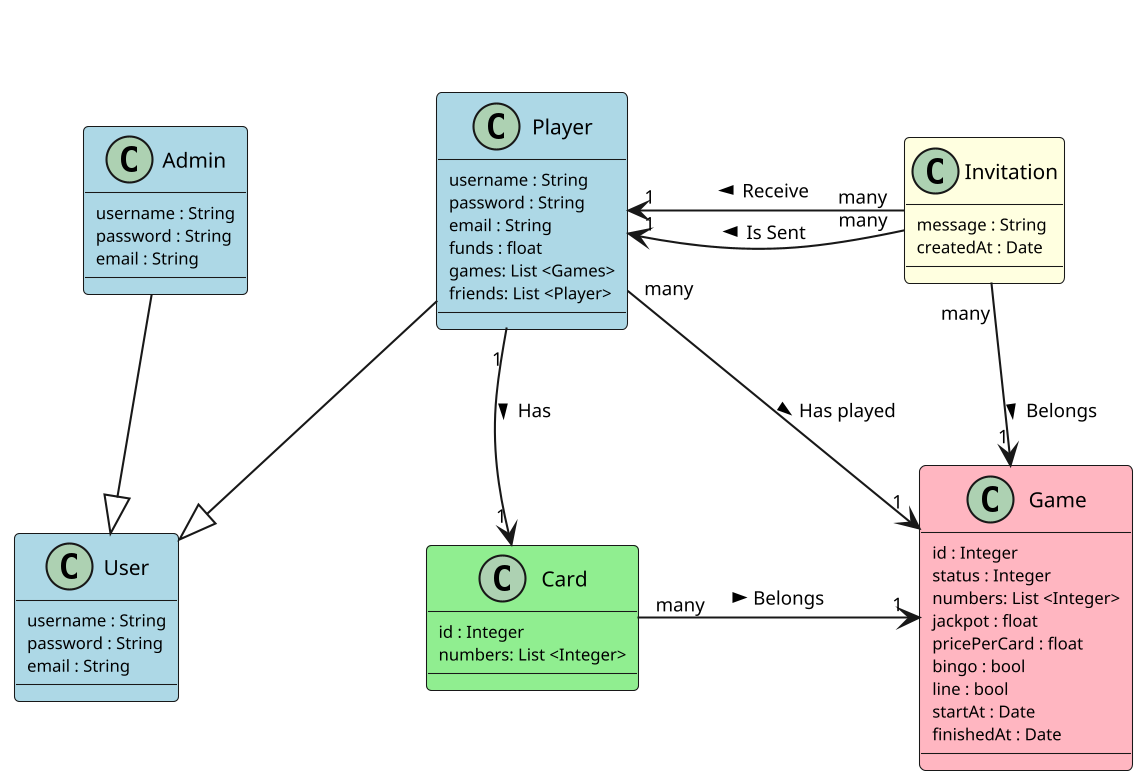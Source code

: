@startuml

skinparam dpi 200
skinparam classAttributeFontSize 8
skinparam classArrowFontSize 9
skinparam classFontSize 10
skinparam nodesep 90
skinparam ranksep 40
hide stereotype

skinparam class {
	BackgroundColor White
	BackgroundColor<<Game>> LightPink
	BackgroundColor<<User>> LightBlue
	BackgroundColor<<Card>> LightGreen
	BackgroundColor<<Invitation>> LightYellow
}
skinparam shadowing false

skinparam package<<Layout>> {
  borderColor Transparent
  backgroundColor Transparent
  fontColor Transparent
  stereotypeFontColor Transparent
}

class User <<User>> {
    username : String
    password : String
    email : String
}

package Users <<Layout>>{
    class Player <<User>> {
        username : String
        password : String
        email : String
        funds : float
        games: List <Games>
        friends: List <Player>
    }

    class Admin <<User>> {
    username : String
    password : String
    email : String
    }
}

class Card <<Card>> {
    id : Integer
    numbers: List <Integer>
}

class Game <<Game>> {
    id : Integer
    status : Integer
    numbers: List <Integer>
    jackpot : float
    pricePerCard : float
    bingo : bool
    line : bool
    startAt : Date
    finishedAt : Date
}

class Invitation <<Invitation>> {
    message : String
    createdAt : Date
}

Invitation "many" -> "1" Player : Is Sent >

Invitation "many" -> "1" Player : Receive >

Invitation "many" --> "1" Game : Belongs >

Game "1" <-left- "many" Card : Belongs <

Player "1" --> "1" Card : Has >

Player "many" --> "1" Game : Has played >

Player --|> User

Admin -|> User

@enduml
